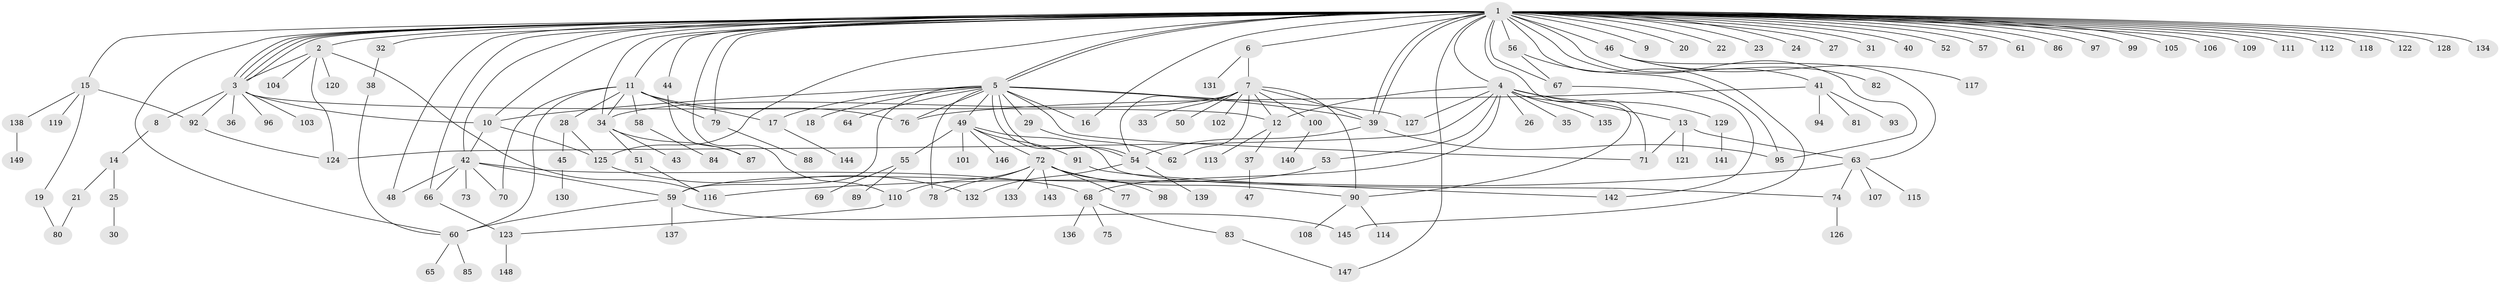 // coarse degree distribution, {49: 0.009615384615384616, 6: 0.019230769230769232, 12: 0.019230769230769232, 16: 0.009615384615384616, 2: 0.19230769230769232, 10: 0.009615384615384616, 1: 0.5480769230769231, 13: 0.019230769230769232, 5: 0.038461538461538464, 4: 0.04807692307692308, 3: 0.07692307692307693, 8: 0.009615384615384616}
// Generated by graph-tools (version 1.1) at 2025/18/03/04/25 18:18:10]
// undirected, 149 vertices, 207 edges
graph export_dot {
graph [start="1"]
  node [color=gray90,style=filled];
  1;
  2;
  3;
  4;
  5;
  6;
  7;
  8;
  9;
  10;
  11;
  12;
  13;
  14;
  15;
  16;
  17;
  18;
  19;
  20;
  21;
  22;
  23;
  24;
  25;
  26;
  27;
  28;
  29;
  30;
  31;
  32;
  33;
  34;
  35;
  36;
  37;
  38;
  39;
  40;
  41;
  42;
  43;
  44;
  45;
  46;
  47;
  48;
  49;
  50;
  51;
  52;
  53;
  54;
  55;
  56;
  57;
  58;
  59;
  60;
  61;
  62;
  63;
  64;
  65;
  66;
  67;
  68;
  69;
  70;
  71;
  72;
  73;
  74;
  75;
  76;
  77;
  78;
  79;
  80;
  81;
  82;
  83;
  84;
  85;
  86;
  87;
  88;
  89;
  90;
  91;
  92;
  93;
  94;
  95;
  96;
  97;
  98;
  99;
  100;
  101;
  102;
  103;
  104;
  105;
  106;
  107;
  108;
  109;
  110;
  111;
  112;
  113;
  114;
  115;
  116;
  117;
  118;
  119;
  120;
  121;
  122;
  123;
  124;
  125;
  126;
  127;
  128;
  129;
  130;
  131;
  132;
  133;
  134;
  135;
  136;
  137;
  138;
  139;
  140;
  141;
  142;
  143;
  144;
  145;
  146;
  147;
  148;
  149;
  1 -- 2;
  1 -- 3;
  1 -- 3;
  1 -- 3;
  1 -- 3;
  1 -- 4;
  1 -- 5;
  1 -- 5;
  1 -- 6;
  1 -- 9;
  1 -- 10;
  1 -- 11;
  1 -- 15;
  1 -- 16;
  1 -- 20;
  1 -- 22;
  1 -- 23;
  1 -- 24;
  1 -- 27;
  1 -- 31;
  1 -- 32;
  1 -- 34;
  1 -- 39;
  1 -- 39;
  1 -- 40;
  1 -- 41;
  1 -- 42;
  1 -- 44;
  1 -- 46;
  1 -- 48;
  1 -- 52;
  1 -- 56;
  1 -- 57;
  1 -- 60;
  1 -- 61;
  1 -- 66;
  1 -- 67;
  1 -- 71;
  1 -- 79;
  1 -- 86;
  1 -- 95;
  1 -- 97;
  1 -- 99;
  1 -- 105;
  1 -- 106;
  1 -- 109;
  1 -- 110;
  1 -- 111;
  1 -- 112;
  1 -- 118;
  1 -- 122;
  1 -- 125;
  1 -- 128;
  1 -- 134;
  1 -- 145;
  1 -- 147;
  2 -- 3;
  2 -- 104;
  2 -- 116;
  2 -- 120;
  2 -- 124;
  3 -- 8;
  3 -- 10;
  3 -- 12;
  3 -- 36;
  3 -- 92;
  3 -- 96;
  3 -- 103;
  4 -- 12;
  4 -- 13;
  4 -- 26;
  4 -- 35;
  4 -- 53;
  4 -- 68;
  4 -- 90;
  4 -- 124;
  4 -- 127;
  4 -- 129;
  4 -- 135;
  5 -- 10;
  5 -- 16;
  5 -- 17;
  5 -- 18;
  5 -- 29;
  5 -- 39;
  5 -- 49;
  5 -- 54;
  5 -- 54;
  5 -- 59;
  5 -- 64;
  5 -- 71;
  5 -- 76;
  5 -- 78;
  5 -- 127;
  6 -- 7;
  6 -- 131;
  7 -- 12;
  7 -- 33;
  7 -- 34;
  7 -- 39;
  7 -- 50;
  7 -- 54;
  7 -- 62;
  7 -- 90;
  7 -- 100;
  7 -- 102;
  8 -- 14;
  10 -- 42;
  10 -- 125;
  11 -- 17;
  11 -- 28;
  11 -- 34;
  11 -- 58;
  11 -- 60;
  11 -- 70;
  11 -- 76;
  11 -- 79;
  12 -- 37;
  12 -- 113;
  13 -- 63;
  13 -- 71;
  13 -- 121;
  14 -- 21;
  14 -- 25;
  15 -- 19;
  15 -- 92;
  15 -- 119;
  15 -- 138;
  17 -- 144;
  19 -- 80;
  21 -- 80;
  25 -- 30;
  28 -- 45;
  28 -- 125;
  29 -- 62;
  32 -- 38;
  34 -- 43;
  34 -- 51;
  34 -- 87;
  37 -- 47;
  38 -- 60;
  39 -- 54;
  39 -- 95;
  41 -- 76;
  41 -- 81;
  41 -- 93;
  41 -- 94;
  42 -- 48;
  42 -- 59;
  42 -- 66;
  42 -- 68;
  42 -- 70;
  42 -- 73;
  44 -- 87;
  45 -- 130;
  46 -- 63;
  46 -- 82;
  46 -- 117;
  49 -- 55;
  49 -- 72;
  49 -- 74;
  49 -- 91;
  49 -- 101;
  49 -- 146;
  51 -- 116;
  53 -- 59;
  54 -- 132;
  54 -- 139;
  55 -- 69;
  55 -- 89;
  56 -- 67;
  56 -- 95;
  58 -- 84;
  59 -- 60;
  59 -- 137;
  59 -- 145;
  60 -- 65;
  60 -- 85;
  63 -- 74;
  63 -- 107;
  63 -- 115;
  63 -- 116;
  66 -- 123;
  67 -- 142;
  68 -- 75;
  68 -- 83;
  68 -- 136;
  72 -- 77;
  72 -- 78;
  72 -- 90;
  72 -- 98;
  72 -- 110;
  72 -- 133;
  72 -- 143;
  74 -- 126;
  79 -- 88;
  83 -- 147;
  90 -- 108;
  90 -- 114;
  91 -- 142;
  92 -- 124;
  100 -- 140;
  110 -- 123;
  123 -- 148;
  125 -- 132;
  129 -- 141;
  138 -- 149;
}
